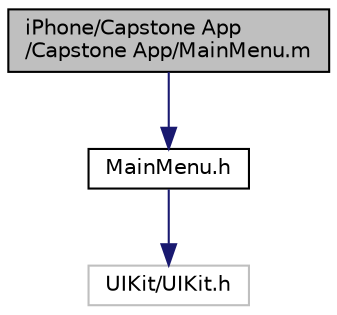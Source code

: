 digraph "iPhone/Capstone App/Capstone App/MainMenu.m"
{
  edge [fontname="Helvetica",fontsize="10",labelfontname="Helvetica",labelfontsize="10"];
  node [fontname="Helvetica",fontsize="10",shape=record];
  Node1 [label="iPhone/Capstone App\l/Capstone App/MainMenu.m",height=0.2,width=0.4,color="black", fillcolor="grey75", style="filled" fontcolor="black"];
  Node1 -> Node2 [color="midnightblue",fontsize="10",style="solid",fontname="Helvetica"];
  Node2 [label="MainMenu.h",height=0.2,width=0.4,color="black", fillcolor="white", style="filled",URL="$_main_menu_8h.html"];
  Node2 -> Node3 [color="midnightblue",fontsize="10",style="solid",fontname="Helvetica"];
  Node3 [label="UIKit/UIKit.h",height=0.2,width=0.4,color="grey75", fillcolor="white", style="filled"];
}
